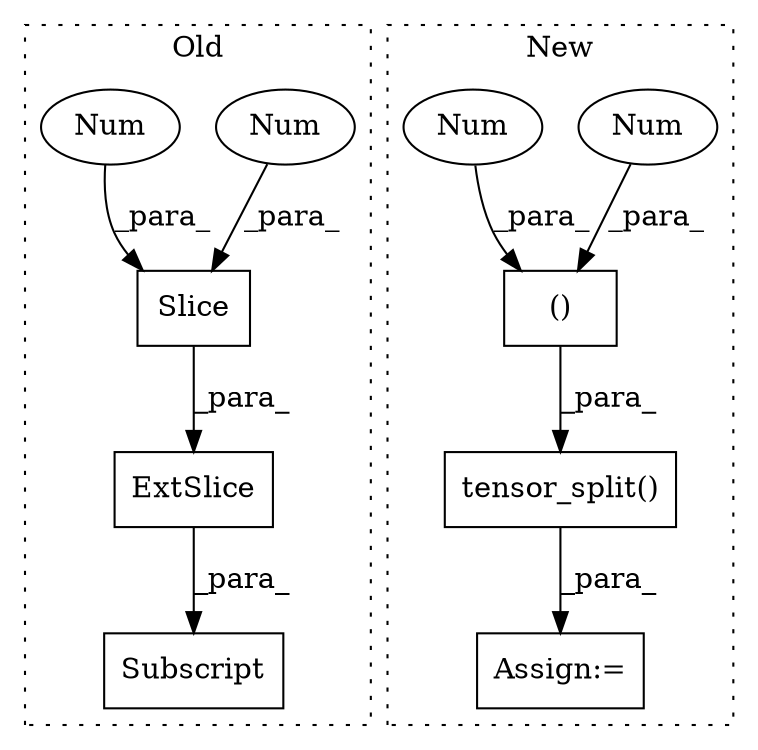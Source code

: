 digraph G {
subgraph cluster0 {
1 [label="ExtSlice" a="85" s="5472" l="2" shape="box"];
4 [label="Subscript" a="63" s="5472,0" l="10,0" shape="box"];
7 [label="Slice" a="80" s="5478" l="1" shape="box"];
8 [label="Num" a="76" s="5480" l="1" shape="ellipse"];
9 [label="Num" a="76" s="5478" l="1" shape="ellipse"];
label = "Old";
style="dotted";
}
subgraph cluster1 {
2 [label="tensor_split()" a="75" s="5389,5428" l="30,8" shape="box"];
3 [label="()" a="54" s="5421" l="6" shape="box"];
5 [label="Num" a="76" s="5420" l="1" shape="ellipse"];
6 [label="Num" a="76" s="5426" l="1" shape="ellipse"];
10 [label="Assign:=" a="68" s="5372" l="17" shape="box"];
label = "New";
style="dotted";
}
1 -> 4 [label="_para_"];
2 -> 10 [label="_para_"];
3 -> 2 [label="_para_"];
5 -> 3 [label="_para_"];
6 -> 3 [label="_para_"];
7 -> 1 [label="_para_"];
8 -> 7 [label="_para_"];
9 -> 7 [label="_para_"];
}